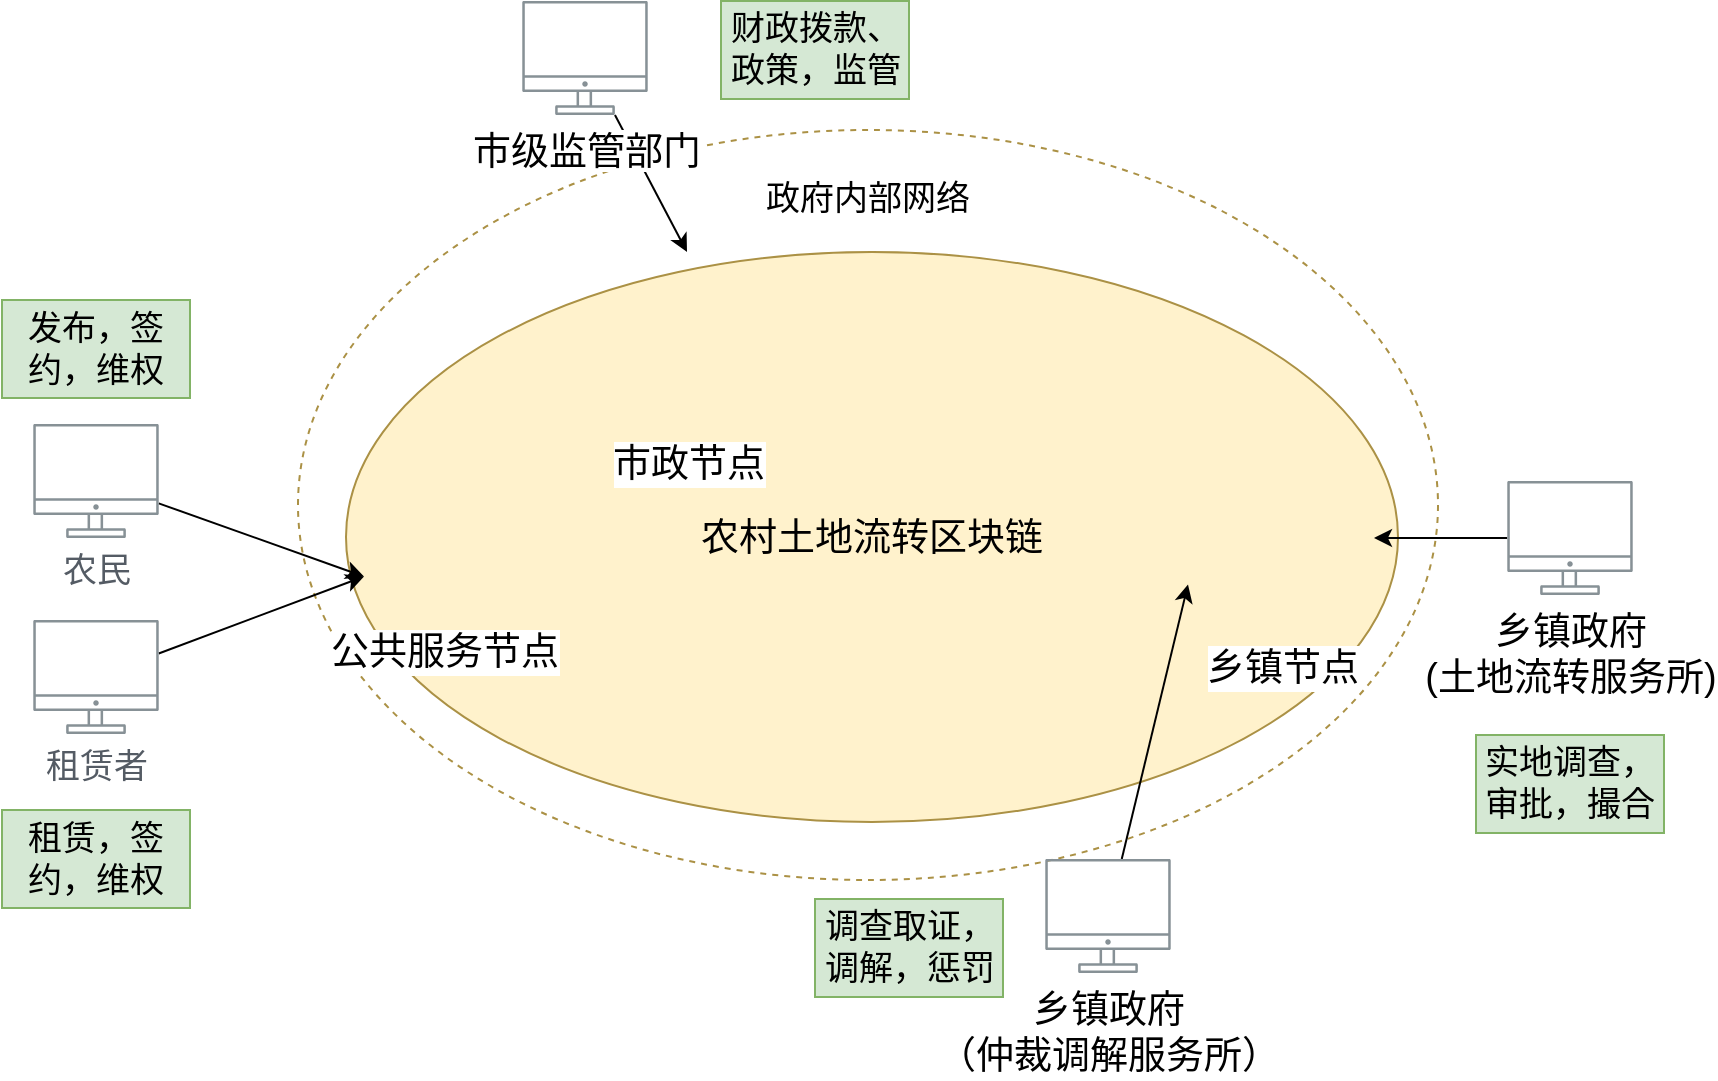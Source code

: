 <mxfile version="11.1.2" type="github"><diagram id="EYtJnRNi6S0pilIOREiU" name="第 1 页"><mxGraphModel dx="1422" dy="927" grid="0" gridSize="10" guides="1" tooltips="1" connect="1" arrows="1" fold="1" page="1" pageScale="1" pageWidth="2527" pageHeight="1169" math="0" shadow="0"><root><mxCell id="0"/><mxCell id="1" parent="0"/><mxCell id="mTXhpd6jFD7r1IvNEr6O-27" value="政府内部网络&lt;br&gt;&lt;br&gt;&lt;br&gt;&lt;br&gt;&lt;br&gt;&lt;br&gt;&lt;br&gt;&lt;br&gt;&lt;br&gt;&lt;br&gt;&lt;br&gt;&lt;br&gt;&lt;br&gt;&lt;br&gt;&lt;br&gt;&lt;br&gt;" style="ellipse;whiteSpace=wrap;html=1;strokeColor=#AB9145;fontSize=17;dashed=1;" vertex="1" parent="1"><mxGeometry x="264" y="129" width="570" height="375" as="geometry"/></mxCell><mxCell id="mTXhpd6jFD7r1IvNEr6O-2" value="农村土地流转区块链" style="ellipse;whiteSpace=wrap;html=1;fillColor=#fff2cc;strokeColor=#AB9145;fontSize=19;" vertex="1" parent="1"><mxGeometry x="288" y="190" width="526" height="285" as="geometry"/></mxCell><mxCell id="mTXhpd6jFD7r1IvNEr6O-3" value="公共服务节点" style="shape=image;html=1;verticalAlign=top;verticalLabelPosition=bottom;labelBackgroundColor=#ffffff;imageAspect=0;aspect=fixed;image=https://cdn0.iconfinder.com/data/icons/blockchain-classic/256/EOS-128.png;strokeColor=#AB9145;fontSize=19;" vertex="1" parent="1"><mxGeometry x="297" y="293" width="79" height="79" as="geometry"/></mxCell><mxCell id="mTXhpd6jFD7r1IvNEr6O-6" value="市政节点" style="shape=image;html=1;verticalAlign=top;verticalLabelPosition=bottom;labelBackgroundColor=#ffffff;imageAspect=0;aspect=fixed;image=https://cdn0.iconfinder.com/data/icons/blockchain-classic/256/EOS-128.png;strokeColor=#AB9145;fontSize=19;" vertex="1" parent="1"><mxGeometry x="414.5" y="190" width="88" height="88" as="geometry"/></mxCell><mxCell id="mTXhpd6jFD7r1IvNEr6O-8" value="乡镇节点" style="shape=image;html=1;verticalAlign=top;verticalLabelPosition=bottom;labelBackgroundColor=#ffffff;imageAspect=0;aspect=fixed;image=https://cdn0.iconfinder.com/data/icons/blockchain-classic/256/EOS-128.png;strokeColor=#AB9145;fontSize=19;" vertex="1" parent="1"><mxGeometry x="709" y="286.5" width="93" height="93" as="geometry"/></mxCell><mxCell id="mTXhpd6jFD7r1IvNEr6O-12" style="edgeStyle=none;rounded=0;orthogonalLoop=1;jettySize=auto;html=1;fontSize=19;entryX=0;entryY=0.75;entryDx=0;entryDy=0;" edge="1" parent="1" source="mTXhpd6jFD7r1IvNEr6O-10" target="mTXhpd6jFD7r1IvNEr6O-3"><mxGeometry relative="1" as="geometry"><mxPoint x="254" y="326.5" as="targetPoint"/></mxGeometry></mxCell><mxCell id="mTXhpd6jFD7r1IvNEr6O-10" value="农民" style="outlineConnect=0;gradientColor=none;fontColor=#545B64;strokeColor=none;fillColor=#879196;dashed=0;verticalLabelPosition=bottom;verticalAlign=top;align=center;html=1;fontSize=17;fontStyle=0;aspect=fixed;shape=mxgraph.aws4.illustration_desktop;pointerEvents=1" vertex="1" parent="1"><mxGeometry x="131.5" y="276" width="63" height="57" as="geometry"/></mxCell><mxCell id="mTXhpd6jFD7r1IvNEr6O-13" style="edgeStyle=none;rounded=0;orthogonalLoop=1;jettySize=auto;html=1;fontSize=19;entryX=0;entryY=0.75;entryDx=0;entryDy=0;" edge="1" parent="1" source="mTXhpd6jFD7r1IvNEr6O-11" target="mTXhpd6jFD7r1IvNEr6O-3"><mxGeometry relative="1" as="geometry"><mxPoint x="247" y="356.5" as="targetPoint"/></mxGeometry></mxCell><mxCell id="mTXhpd6jFD7r1IvNEr6O-11" value="租赁者" style="outlineConnect=0;gradientColor=none;fontColor=#545B64;strokeColor=none;fillColor=#879196;dashed=0;verticalLabelPosition=bottom;verticalAlign=top;align=center;html=1;fontSize=17;fontStyle=0;aspect=fixed;shape=mxgraph.aws4.illustration_desktop;pointerEvents=1" vertex="1" parent="1"><mxGeometry x="131.5" y="374" width="63" height="57" as="geometry"/></mxCell><mxCell id="mTXhpd6jFD7r1IvNEr6O-14" value="发布，签约，维权" style="text;html=1;strokeColor=#82b366;fillColor=#d5e8d4;align=center;verticalAlign=middle;whiteSpace=wrap;rounded=0;fontSize=17;" vertex="1" parent="1"><mxGeometry x="116" y="214" width="94" height="49" as="geometry"/></mxCell><mxCell id="mTXhpd6jFD7r1IvNEr6O-15" value="租赁，签约，维权" style="text;html=1;strokeColor=#82b366;fillColor=#d5e8d4;align=center;verticalAlign=middle;whiteSpace=wrap;rounded=0;fontSize=17;" vertex="1" parent="1"><mxGeometry x="116" y="469" width="94" height="49" as="geometry"/></mxCell><mxCell id="mTXhpd6jFD7r1IvNEr6O-16" value="实地调查，审批，撮合" style="text;html=1;strokeColor=#82b366;fillColor=#d5e8d4;align=center;verticalAlign=middle;whiteSpace=wrap;rounded=0;fontSize=17;" vertex="1" parent="1"><mxGeometry x="853" y="431.5" width="94" height="49" as="geometry"/></mxCell><mxCell id="mTXhpd6jFD7r1IvNEr6O-17" value="财政拨款、政策，监管" style="text;html=1;strokeColor=#82b366;fillColor=#d5e8d4;align=center;verticalAlign=middle;whiteSpace=wrap;rounded=0;fontSize=17;" vertex="1" parent="1"><mxGeometry x="475.5" y="64.5" width="94" height="49" as="geometry"/></mxCell><mxCell id="mTXhpd6jFD7r1IvNEr6O-18" value="调查取证，调解，惩罚" style="text;html=1;strokeColor=#82b366;fillColor=#d5e8d4;align=center;verticalAlign=middle;whiteSpace=wrap;rounded=0;fontSize=17;" vertex="1" parent="1"><mxGeometry x="522.5" y="513.5" width="94" height="49" as="geometry"/></mxCell><mxCell id="mTXhpd6jFD7r1IvNEr6O-20" style="edgeStyle=none;rounded=0;orthogonalLoop=1;jettySize=auto;html=1;fontSize=17;entryX=0;entryY=0.75;entryDx=0;entryDy=0;" edge="1" parent="1" source="mTXhpd6jFD7r1IvNEr6O-19" target="mTXhpd6jFD7r1IvNEr6O-8"><mxGeometry relative="1" as="geometry"/></mxCell><mxCell id="mTXhpd6jFD7r1IvNEr6O-19" value="&lt;span style=&quot;color: rgb(0 , 0 , 0) ; font-size: 19px ; background-color: rgb(255 , 255 , 255)&quot;&gt;乡镇政府&lt;/span&gt;&lt;br style=&quot;color: rgb(0 , 0 , 0) ; font-size: 19px&quot;&gt;&lt;span style=&quot;color: rgb(0 , 0 , 0) ; font-size: 19px ; background-color: rgb(255 , 255 , 255)&quot;&gt;（仲裁调解服务所）&lt;/span&gt;" style="outlineConnect=0;gradientColor=none;fontColor=#545B64;strokeColor=none;fillColor=#879196;dashed=0;verticalLabelPosition=bottom;verticalAlign=top;align=center;html=1;fontSize=17;fontStyle=0;aspect=fixed;shape=mxgraph.aws4.illustration_desktop;pointerEvents=1" vertex="1" parent="1"><mxGeometry x="637.5" y="493.5" width="63" height="57" as="geometry"/></mxCell><mxCell id="mTXhpd6jFD7r1IvNEr6O-22" style="edgeStyle=none;rounded=0;orthogonalLoop=1;jettySize=auto;html=1;fontSize=17;" edge="1" parent="1" source="mTXhpd6jFD7r1IvNEr6O-21" target="mTXhpd6jFD7r1IvNEr6O-8"><mxGeometry relative="1" as="geometry"><mxPoint x="785" y="379" as="targetPoint"/></mxGeometry></mxCell><mxCell id="mTXhpd6jFD7r1IvNEr6O-21" value="&lt;span style=&quot;color: rgb(0 , 0 , 0) ; font-size: 19px ; background-color: rgb(255 , 255 , 255)&quot;&gt;乡镇政府&lt;/span&gt;&lt;br style=&quot;color: rgb(0 , 0 , 0) ; font-size: 19px&quot;&gt;&lt;span style=&quot;color: rgb(0 , 0 , 0) ; font-size: 19px ; background-color: rgb(255 , 255 , 255)&quot;&gt;(土地流转服务所&lt;/span&gt;&lt;span style=&quot;color: rgb(0 , 0 , 0) ; font-family: &amp;#34;helvetica&amp;#34; , &amp;#34;arial&amp;#34; , sans-serif ; font-size: 0px&quot;&gt;%3CmxGraphModel%3E%3Croot%3E%3CmxCell%20id%3D%220%22%2F%3E%3CmxCell%20id%3D%221%22%20parent%3D%220%22%2F%3E%3CmxCell%20id%3D%222%22%20value%3D%22%E5%86%9C%E6%B0%91%22%20style%3D%22outlineConnect%3D0%3BgradientColor%3Dnone%3BfontColor%3D%23545B64%3BstrokeColor%3Dnone%3BfillColor%3D%23879196%3Bdashed%3D0%3BverticalLabelPosition%3Dbottom%3BverticalAlign%3Dtop%3Balign%3Dcenter%3Bhtml%3D1%3BfontSize%3D12%3BfontStyle%3D0%3Baspect%3Dfixed%3Bshape%3Dmxgraph.aws4.illustration_desktop%3BpointerEvents%3D1%22%20vertex%3D%221%22%20parent%3D%221%22%3E%3CmxGeometry%20x%3D%2226%22%20y%3D%22287%22%20width%3D%2263%22%20height%3D%2257%22%20as%3D%22geometry%22%2F%3E%3C%2FmxCell%3E%3C%2Froot%3E%3C%2FmxGraphModel%3Edtu土地&lt;/span&gt;&lt;span style=&quot;color: rgb(0 , 0 , 0) ; font-size: 19px ; background-color: rgb(255 , 255 , 255)&quot;&gt;)&lt;/span&gt;" style="outlineConnect=0;gradientColor=none;fontColor=#545B64;strokeColor=none;fillColor=#879196;dashed=0;verticalLabelPosition=bottom;verticalAlign=top;align=center;html=1;fontSize=17;fontStyle=0;aspect=fixed;shape=mxgraph.aws4.illustration_desktop;pointerEvents=1" vertex="1" parent="1"><mxGeometry x="868.5" y="304.5" width="63" height="57" as="geometry"/></mxCell><mxCell id="mTXhpd6jFD7r1IvNEr6O-26" style="edgeStyle=none;rounded=0;orthogonalLoop=1;jettySize=auto;html=1;entryX=0.5;entryY=0;entryDx=0;entryDy=0;fontSize=17;" edge="1" parent="1" source="mTXhpd6jFD7r1IvNEr6O-25" target="mTXhpd6jFD7r1IvNEr6O-6"><mxGeometry relative="1" as="geometry"/></mxCell><mxCell id="mTXhpd6jFD7r1IvNEr6O-25" value="&lt;span style=&quot;color: rgb(0 , 0 , 0) ; font-size: 19px ; background-color: rgb(255 , 255 , 255)&quot;&gt;市级监管部门&lt;/span&gt;" style="outlineConnect=0;gradientColor=none;fontColor=#545B64;strokeColor=none;fillColor=#879196;dashed=0;verticalLabelPosition=bottom;verticalAlign=top;align=center;html=1;fontSize=17;fontStyle=0;aspect=fixed;shape=mxgraph.aws4.illustration_desktop;pointerEvents=1" vertex="1" parent="1"><mxGeometry x="376" y="64.5" width="63" height="57" as="geometry"/></mxCell></root></mxGraphModel></diagram></mxfile>